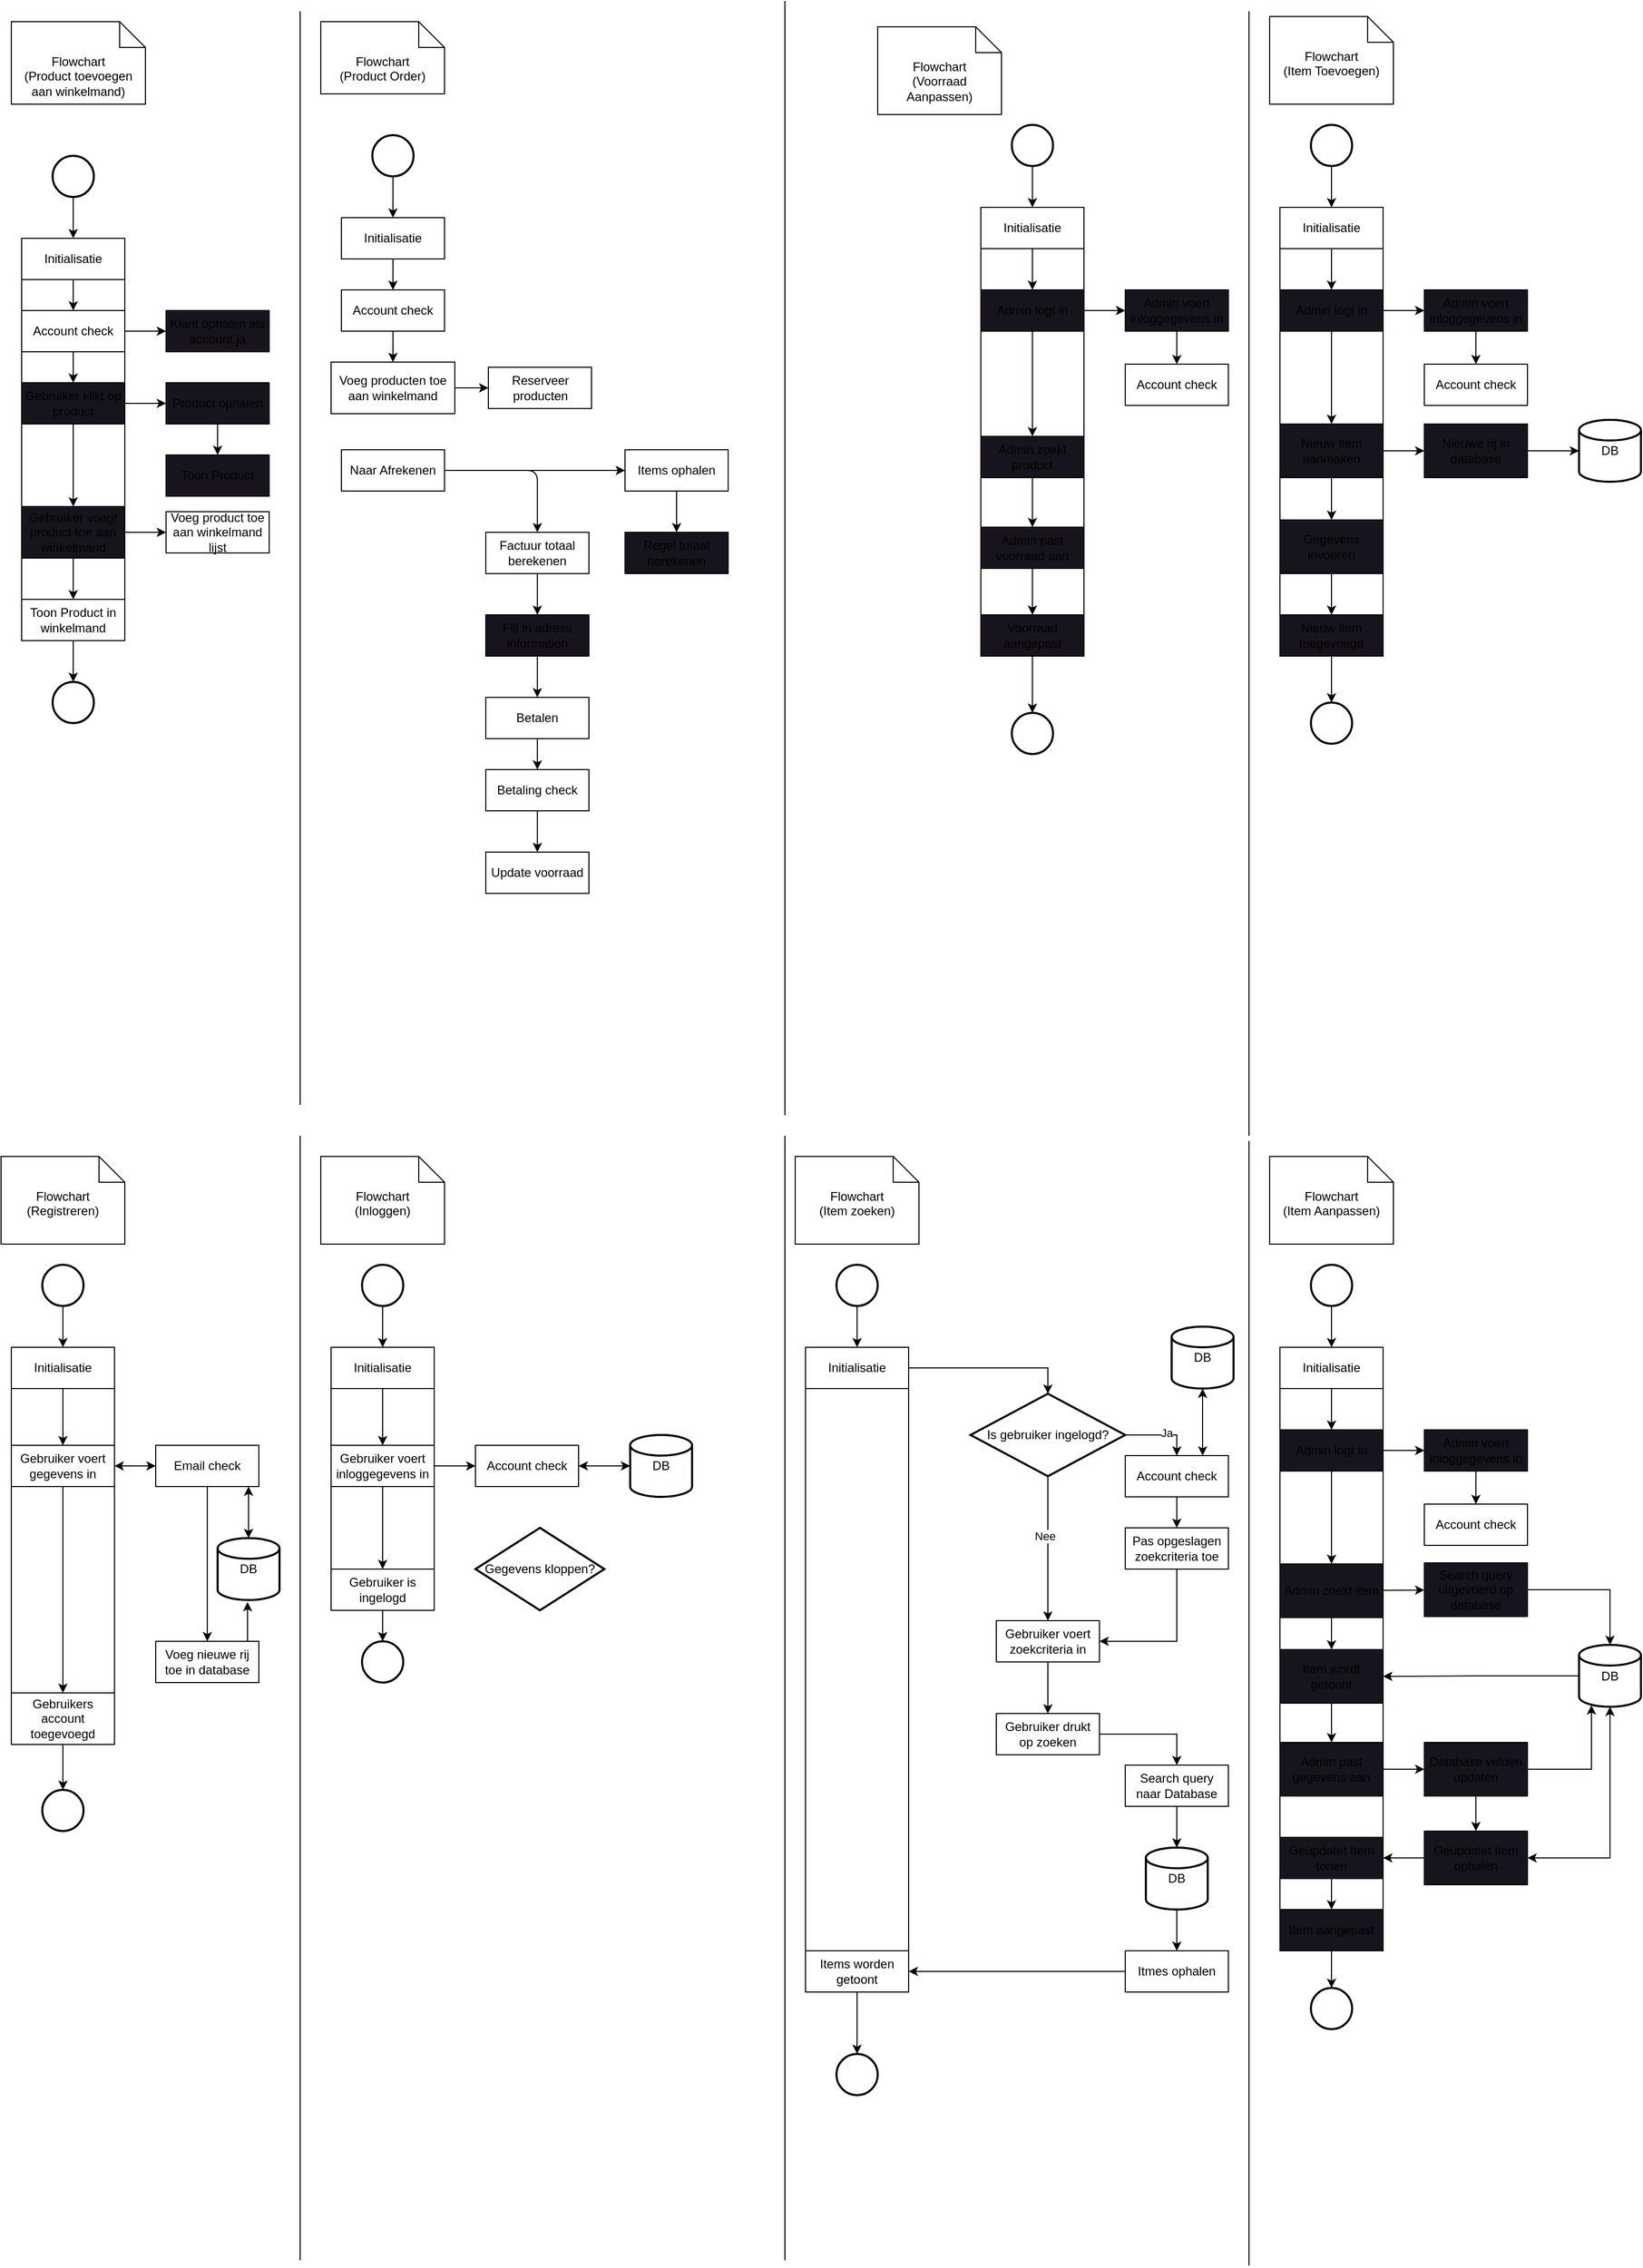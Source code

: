 <mxfile>
    <diagram id="b9qi3Db3O154psMGoR-O" name="Page-1">
        <mxGraphModel dx="2718" dy="702" grid="1" gridSize="10" guides="1" tooltips="1" connect="1" arrows="1" fold="1" page="1" pageScale="1" pageWidth="850" pageHeight="1100" math="0" shadow="0">
            <root>
                <mxCell id="0"/>
                <mxCell id="1" parent="0"/>
                <mxCell id="356" value="" style="verticalLabelPosition=bottom;verticalAlign=top;html=1;shape=mxgraph.basic.rect;fillColor2=none;strokeWidth=1;size=20;indent=5;" parent="1" vertex="1">
                    <mxGeometry x="-1680" y="1305" width="100" height="385" as="geometry"/>
                </mxCell>
                <mxCell id="351" value="" style="verticalLabelPosition=bottom;verticalAlign=top;html=1;shape=mxgraph.basic.rect;fillColor2=none;strokeWidth=1;size=20;indent=5;" parent="1" vertex="1">
                    <mxGeometry x="-1670" y="230" width="100" height="390" as="geometry"/>
                </mxCell>
                <mxCell id="352" value="" style="strokeWidth=2;html=1;shape=mxgraph.flowchart.start_2;whiteSpace=wrap;" parent="1" vertex="1">
                    <mxGeometry x="-1640" y="660" width="40" height="40" as="geometry"/>
                </mxCell>
                <mxCell id="348" value="" style="verticalLabelPosition=bottom;verticalAlign=top;html=1;shape=mxgraph.basic.rect;fillColor2=none;strokeWidth=1;size=20;indent=5;" parent="1" vertex="1">
                    <mxGeometry x="-740" y="200" width="100" height="430" as="geometry"/>
                </mxCell>
                <mxCell id="345" value="" style="verticalLabelPosition=bottom;verticalAlign=top;html=1;shape=mxgraph.basic.rect;fillColor2=none;strokeWidth=1;size=20;indent=5;" parent="1" vertex="1">
                    <mxGeometry x="-450" y="200" width="100" height="430" as="geometry"/>
                </mxCell>
                <mxCell id="321" value="" style="verticalLabelPosition=bottom;verticalAlign=top;html=1;shape=mxgraph.basic.rect;fillColor2=none;strokeWidth=1;size=20;indent=5;" parent="1" vertex="1">
                    <mxGeometry x="-450" y="1305" width="100" height="585" as="geometry"/>
                </mxCell>
                <mxCell id="317" value="" style="verticalLabelPosition=bottom;verticalAlign=top;html=1;shape=mxgraph.basic.rect;fillColor2=none;strokeWidth=1;size=20;indent=5;" parent="1" vertex="1">
                    <mxGeometry x="-1370" y="1305" width="100" height="255" as="geometry"/>
                </mxCell>
                <mxCell id="313" value="" style="verticalLabelPosition=bottom;verticalAlign=top;html=1;shape=mxgraph.basic.rect;fillColor2=none;strokeWidth=1;size=20;indent=5;" parent="1" vertex="1">
                    <mxGeometry x="-910" y="1305" width="100" height="625" as="geometry"/>
                </mxCell>
                <mxCell id="80" value="Flowchart&lt;br&gt;(Product Order)" style="shape=note2;boundedLbl=1;whiteSpace=wrap;html=1;size=25;verticalAlign=top;align=center;" parent="1" vertex="1">
                    <mxGeometry x="-1380" y="20" width="120" height="70" as="geometry"/>
                </mxCell>
                <mxCell id="84" style="edgeStyle=none;html=1;exitX=0.5;exitY=1;exitDx=0;exitDy=0;exitPerimeter=0;entryX=0.5;entryY=0;entryDx=0;entryDy=0;" parent="1" source="81" target="83" edge="1">
                    <mxGeometry relative="1" as="geometry"/>
                </mxCell>
                <mxCell id="81" value="" style="strokeWidth=2;html=1;shape=mxgraph.flowchart.start_2;whiteSpace=wrap;" parent="1" vertex="1">
                    <mxGeometry x="-1330" y="130" width="40" height="40" as="geometry"/>
                </mxCell>
                <mxCell id="116" value="" style="edgeStyle=orthogonalEdgeStyle;html=1;" parent="1" source="83" target="90" edge="1">
                    <mxGeometry relative="1" as="geometry"/>
                </mxCell>
                <mxCell id="83" value="Initialisatie" style="whiteSpace=wrap;html=1;align=center;" parent="1" vertex="1">
                    <mxGeometry x="-1360" y="210" width="100" height="40" as="geometry"/>
                </mxCell>
                <mxCell id="102" value="" style="edgeStyle=orthogonalEdgeStyle;html=1;" parent="1" source="85" target="101" edge="1">
                    <mxGeometry relative="1" as="geometry"/>
                </mxCell>
                <mxCell id="85" value="Voeg producten toe aan winkelmand" style="whiteSpace=wrap;html=1;align=center;" parent="1" vertex="1">
                    <mxGeometry x="-1370" y="350" width="120" height="50" as="geometry"/>
                </mxCell>
                <mxCell id="113" style="edgeStyle=orthogonalEdgeStyle;html=1;exitX=0.5;exitY=1;exitDx=0;exitDy=0;entryX=0.5;entryY=0;entryDx=0;entryDy=0;" parent="1" source="88" target="94" edge="1">
                    <mxGeometry relative="1" as="geometry"/>
                </mxCell>
                <mxCell id="88" value="Fill in adress information" style="whiteSpace=wrap;html=1;align=center;fillColor=rgb(24, 20, 29);" parent="1" vertex="1">
                    <mxGeometry x="-1220" y="595" width="100" height="40" as="geometry"/>
                </mxCell>
                <mxCell id="378" value="" style="edgeStyle=none;html=1;" edge="1" parent="1" source="90" target="85">
                    <mxGeometry relative="1" as="geometry"/>
                </mxCell>
                <mxCell id="90" value="Account check" style="whiteSpace=wrap;html=1;align=center;" parent="1" vertex="1">
                    <mxGeometry x="-1360" y="280" width="100" height="40" as="geometry"/>
                </mxCell>
                <mxCell id="105" value="" style="edgeStyle=orthogonalEdgeStyle;html=1;" parent="1" source="93" target="97" edge="1">
                    <mxGeometry relative="1" as="geometry"/>
                </mxCell>
                <mxCell id="109" value="" style="edgeStyle=orthogonalEdgeStyle;html=1;" parent="1" source="93" target="108" edge="1">
                    <mxGeometry relative="1" as="geometry"/>
                </mxCell>
                <mxCell id="93" value="Naar Afrekenen" style="whiteSpace=wrap;html=1;align=center;" parent="1" vertex="1">
                    <mxGeometry x="-1360" y="435" width="100" height="40" as="geometry"/>
                </mxCell>
                <mxCell id="114" value="" style="edgeStyle=orthogonalEdgeStyle;html=1;" parent="1" source="94" target="98" edge="1">
                    <mxGeometry relative="1" as="geometry"/>
                </mxCell>
                <mxCell id="94" value="Betalen" style="whiteSpace=wrap;html=1;align=center;" parent="1" vertex="1">
                    <mxGeometry x="-1220" y="675" width="100" height="40" as="geometry"/>
                </mxCell>
                <mxCell id="96" value="Update voorraad" style="whiteSpace=wrap;html=1;align=center;" parent="1" vertex="1">
                    <mxGeometry x="-1220" y="825" width="100" height="40" as="geometry"/>
                </mxCell>
                <mxCell id="107" value="" style="edgeStyle=orthogonalEdgeStyle;html=1;" parent="1" source="97" target="106" edge="1">
                    <mxGeometry relative="1" as="geometry"/>
                </mxCell>
                <mxCell id="97" value="Items ophalen" style="whiteSpace=wrap;html=1;align=center;" parent="1" vertex="1">
                    <mxGeometry x="-1085" y="435" width="100" height="40" as="geometry"/>
                </mxCell>
                <mxCell id="115" value="" style="edgeStyle=orthogonalEdgeStyle;html=1;" parent="1" source="98" target="96" edge="1">
                    <mxGeometry relative="1" as="geometry"/>
                </mxCell>
                <mxCell id="98" value="Betaling check" style="whiteSpace=wrap;html=1;align=center;" parent="1" vertex="1">
                    <mxGeometry x="-1220" y="745" width="100" height="40" as="geometry"/>
                </mxCell>
                <mxCell id="101" value="Reserveer producten" style="whiteSpace=wrap;html=1;align=center;" parent="1" vertex="1">
                    <mxGeometry x="-1217.5" y="355" width="100" height="40" as="geometry"/>
                </mxCell>
                <mxCell id="106" value="Regel totaal berekenen" style="whiteSpace=wrap;html=1;align=center;fillColor=rgb(24, 20, 29);" parent="1" vertex="1">
                    <mxGeometry x="-1085" y="515" width="100" height="40" as="geometry"/>
                </mxCell>
                <mxCell id="111" style="edgeStyle=orthogonalEdgeStyle;html=1;exitX=0.5;exitY=1;exitDx=0;exitDy=0;entryX=0.5;entryY=0;entryDx=0;entryDy=0;" parent="1" source="108" target="88" edge="1">
                    <mxGeometry relative="1" as="geometry"/>
                </mxCell>
                <mxCell id="108" value="Factuur totaal berekenen" style="whiteSpace=wrap;html=1;align=center;" parent="1" vertex="1">
                    <mxGeometry x="-1220" y="515" width="100" height="40" as="geometry"/>
                </mxCell>
                <mxCell id="117" value="Flowchart&lt;br&gt;(Product toevoegen aan winkelmand)" style="shape=note2;boundedLbl=1;whiteSpace=wrap;html=1;size=25;verticalAlign=top;align=center;" parent="1" vertex="1">
                    <mxGeometry x="-1680" y="20" width="130" height="80" as="geometry"/>
                </mxCell>
                <mxCell id="137" style="edgeStyle=none;html=1;exitX=0.5;exitY=1;exitDx=0;exitDy=0;exitPerimeter=0;entryX=0.5;entryY=0;entryDx=0;entryDy=0;" parent="1" source="138" target="140" edge="1">
                    <mxGeometry relative="1" as="geometry"/>
                </mxCell>
                <mxCell id="138" value="" style="strokeWidth=2;html=1;shape=mxgraph.flowchart.start_2;whiteSpace=wrap;" parent="1" vertex="1">
                    <mxGeometry x="-1640" y="150" width="40" height="40" as="geometry"/>
                </mxCell>
                <mxCell id="139" value="" style="edgeStyle=orthogonalEdgeStyle;html=1;" parent="1" source="140" target="141" edge="1">
                    <mxGeometry relative="1" as="geometry"/>
                </mxCell>
                <mxCell id="140" value="Initialisatie" style="whiteSpace=wrap;html=1;align=center;" parent="1" vertex="1">
                    <mxGeometry x="-1670" y="230" width="100" height="40" as="geometry"/>
                </mxCell>
                <mxCell id="144" value="" style="edgeStyle=orthogonalEdgeStyle;html=1;" parent="1" source="141" target="143" edge="1">
                    <mxGeometry relative="1" as="geometry"/>
                </mxCell>
                <mxCell id="148" value="" style="edgeStyle=orthogonalEdgeStyle;html=1;" parent="1" source="141" target="147" edge="1">
                    <mxGeometry relative="1" as="geometry"/>
                </mxCell>
                <mxCell id="141" value="Account check" style="whiteSpace=wrap;html=1;align=center;" parent="1" vertex="1">
                    <mxGeometry x="-1670" y="300" width="100" height="40" as="geometry"/>
                </mxCell>
                <mxCell id="353" value="" style="edgeStyle=orthogonalEdgeStyle;rounded=0;html=1;startArrow=none;startFill=0;" parent="1" source="142" target="352" edge="1">
                    <mxGeometry relative="1" as="geometry"/>
                </mxCell>
                <mxCell id="142" value="Toon Product in winkelmand" style="whiteSpace=wrap;html=1;align=center;" parent="1" vertex="1">
                    <mxGeometry x="-1670" y="580" width="100" height="40" as="geometry"/>
                </mxCell>
                <mxCell id="146" value="" style="edgeStyle=orthogonalEdgeStyle;html=1;" parent="1" source="143" target="145" edge="1">
                    <mxGeometry relative="1" as="geometry"/>
                </mxCell>
                <mxCell id="152" value="" style="edgeStyle=orthogonalEdgeStyle;html=1;" parent="1" source="143" target="151" edge="1">
                    <mxGeometry relative="1" as="geometry"/>
                </mxCell>
                <mxCell id="143" value="Gebruiker klikt op product" style="whiteSpace=wrap;html=1;align=center;fillColor=rgb(24, 20, 29);" parent="1" vertex="1">
                    <mxGeometry x="-1670" y="370" width="100" height="40" as="geometry"/>
                </mxCell>
                <mxCell id="150" value="" style="edgeStyle=orthogonalEdgeStyle;html=1;" parent="1" source="145" target="149" edge="1">
                    <mxGeometry relative="1" as="geometry"/>
                </mxCell>
                <mxCell id="145" value="Product ophalen" style="whiteSpace=wrap;html=1;align=center;fillColor=rgb(24, 20, 29);" parent="1" vertex="1">
                    <mxGeometry x="-1530" y="370" width="100" height="40" as="geometry"/>
                </mxCell>
                <mxCell id="147" value="Klant ophalen als account ja" style="whiteSpace=wrap;html=1;align=center;fillColor=rgb(24, 20, 29);" parent="1" vertex="1">
                    <mxGeometry x="-1530" y="300" width="100" height="40" as="geometry"/>
                </mxCell>
                <mxCell id="149" value="Toon Product" style="whiteSpace=wrap;html=1;align=center;fillColor=rgb(24, 20, 29);" parent="1" vertex="1">
                    <mxGeometry x="-1530" y="440" width="100" height="40" as="geometry"/>
                </mxCell>
                <mxCell id="155" value="" style="edgeStyle=orthogonalEdgeStyle;html=1;" parent="1" source="151" target="154" edge="1">
                    <mxGeometry relative="1" as="geometry"/>
                </mxCell>
                <mxCell id="156" value="" style="edgeStyle=orthogonalEdgeStyle;html=1;" parent="1" source="151" target="142" edge="1">
                    <mxGeometry relative="1" as="geometry"/>
                </mxCell>
                <mxCell id="151" value="Gebruiker voegt product toe aan winkelmand" style="whiteSpace=wrap;html=1;align=center;fillColor=rgb(24, 20, 29);" parent="1" vertex="1">
                    <mxGeometry x="-1670" y="490" width="100" height="50" as="geometry"/>
                </mxCell>
                <mxCell id="154" value="Voeg product toe aan winkelmand lijst" style="whiteSpace=wrap;html=1;align=center;" parent="1" vertex="1">
                    <mxGeometry x="-1530" y="495" width="100" height="40" as="geometry"/>
                </mxCell>
                <mxCell id="157" value="Flowchart&lt;br&gt;(Voorraad Aanpassen)" style="shape=note2;boundedLbl=1;whiteSpace=wrap;html=1;size=25;verticalAlign=top;align=center;" parent="1" vertex="1">
                    <mxGeometry x="-840" y="25" width="120" height="85" as="geometry"/>
                </mxCell>
                <mxCell id="158" style="edgeStyle=none;html=1;exitX=0.5;exitY=1;exitDx=0;exitDy=0;exitPerimeter=0;entryX=0.5;entryY=0;entryDx=0;entryDy=0;" parent="1" source="159" target="161" edge="1">
                    <mxGeometry relative="1" as="geometry"/>
                </mxCell>
                <mxCell id="159" value="" style="strokeWidth=2;html=1;shape=mxgraph.flowchart.start_2;whiteSpace=wrap;" parent="1" vertex="1">
                    <mxGeometry x="-710" y="120" width="40" height="40" as="geometry"/>
                </mxCell>
                <mxCell id="172" value="" style="edgeStyle=none;html=1;" parent="1" source="161" target="167" edge="1">
                    <mxGeometry relative="1" as="geometry"/>
                </mxCell>
                <mxCell id="161" value="Initialisatie" style="whiteSpace=wrap;html=1;align=center;" parent="1" vertex="1">
                    <mxGeometry x="-740" y="200" width="100" height="40" as="geometry"/>
                </mxCell>
                <mxCell id="162" value="Account check" style="whiteSpace=wrap;html=1;align=center;" parent="1" vertex="1">
                    <mxGeometry x="-600" y="352" width="100" height="40" as="geometry"/>
                </mxCell>
                <mxCell id="169" value="" style="edgeStyle=orthogonalEdgeStyle;html=1;" parent="1" source="165" target="162" edge="1">
                    <mxGeometry relative="1" as="geometry"/>
                </mxCell>
                <mxCell id="165" value="Admin voert inloggegevens in" style="whiteSpace=wrap;html=1;align=center;fillColor=rgb(24, 20, 29);" parent="1" vertex="1">
                    <mxGeometry x="-600" y="280" width="100" height="40" as="geometry"/>
                </mxCell>
                <mxCell id="168" value="" style="edgeStyle=orthogonalEdgeStyle;html=1;" parent="1" source="167" target="165" edge="1">
                    <mxGeometry relative="1" as="geometry"/>
                </mxCell>
                <mxCell id="171" value="" style="edgeStyle=orthogonalEdgeStyle;html=1;" parent="1" source="167" target="170" edge="1">
                    <mxGeometry relative="1" as="geometry"/>
                </mxCell>
                <mxCell id="167" value="Admin logt in" style="whiteSpace=wrap;html=1;align=center;fillColor=rgb(24, 20, 29);" parent="1" vertex="1">
                    <mxGeometry x="-740" y="280" width="100" height="40" as="geometry"/>
                </mxCell>
                <mxCell id="174" value="" style="edgeStyle=none;html=1;" parent="1" source="170" target="173" edge="1">
                    <mxGeometry relative="1" as="geometry"/>
                </mxCell>
                <mxCell id="170" value="Admin zoekt product" style="whiteSpace=wrap;html=1;align=center;fillColor=rgb(24, 20, 29);" parent="1" vertex="1">
                    <mxGeometry x="-740" y="422" width="100" height="40" as="geometry"/>
                </mxCell>
                <mxCell id="176" value="" style="edgeStyle=none;html=1;" parent="1" source="173" target="175" edge="1">
                    <mxGeometry relative="1" as="geometry"/>
                </mxCell>
                <mxCell id="173" value="Admin past voorraad aan" style="whiteSpace=wrap;html=1;align=center;fillColor=rgb(24, 20, 29);" parent="1" vertex="1">
                    <mxGeometry x="-740" y="510" width="100" height="40" as="geometry"/>
                </mxCell>
                <mxCell id="350" value="" style="edgeStyle=orthogonalEdgeStyle;rounded=0;html=1;startArrow=none;startFill=0;" parent="1" source="175" target="349" edge="1">
                    <mxGeometry relative="1" as="geometry"/>
                </mxCell>
                <mxCell id="175" value="Voorraad aangepast" style="whiteSpace=wrap;html=1;align=center;fillColor=rgb(24, 20, 29);" parent="1" vertex="1">
                    <mxGeometry x="-740" y="595" width="100" height="40" as="geometry"/>
                </mxCell>
                <mxCell id="177" value="" style="endArrow=none;html=1;" parent="1" edge="1">
                    <mxGeometry width="50" height="50" relative="1" as="geometry">
                        <mxPoint x="-930" y="1080" as="sourcePoint"/>
                        <mxPoint x="-930" as="targetPoint"/>
                    </mxGeometry>
                </mxCell>
                <mxCell id="178" value="" style="endArrow=none;html=1;" parent="1" edge="1">
                    <mxGeometry width="50" height="50" relative="1" as="geometry">
                        <mxPoint x="-1400" y="1070" as="sourcePoint"/>
                        <mxPoint x="-1400" y="10" as="targetPoint"/>
                    </mxGeometry>
                </mxCell>
                <mxCell id="179" value="" style="endArrow=none;html=1;" parent="1" edge="1">
                    <mxGeometry width="50" height="50" relative="1" as="geometry">
                        <mxPoint x="-480" y="1100" as="sourcePoint"/>
                        <mxPoint x="-480" y="10" as="targetPoint"/>
                    </mxGeometry>
                </mxCell>
                <mxCell id="181" value="Flowchart&lt;br&gt;(Item Toevoegen)" style="shape=note2;boundedLbl=1;whiteSpace=wrap;html=1;size=25;verticalAlign=top;align=center;" parent="1" vertex="1">
                    <mxGeometry x="-460" y="15" width="120" height="85" as="geometry"/>
                </mxCell>
                <mxCell id="182" style="edgeStyle=none;html=1;exitX=0.5;exitY=1;exitDx=0;exitDy=0;exitPerimeter=0;entryX=0.5;entryY=0;entryDx=0;entryDy=0;" parent="1" source="183" target="185" edge="1">
                    <mxGeometry relative="1" as="geometry"/>
                </mxCell>
                <mxCell id="183" value="" style="strokeWidth=2;html=1;shape=mxgraph.flowchart.start_2;whiteSpace=wrap;" parent="1" vertex="1">
                    <mxGeometry x="-420" y="120" width="40" height="40" as="geometry"/>
                </mxCell>
                <mxCell id="184" value="" style="edgeStyle=none;html=1;" parent="1" source="185" target="191" edge="1">
                    <mxGeometry relative="1" as="geometry"/>
                </mxCell>
                <mxCell id="185" value="Initialisatie" style="whiteSpace=wrap;html=1;align=center;" parent="1" vertex="1">
                    <mxGeometry x="-450" y="200" width="100" height="40" as="geometry"/>
                </mxCell>
                <mxCell id="186" value="Account check" style="whiteSpace=wrap;html=1;align=center;" parent="1" vertex="1">
                    <mxGeometry x="-310" y="352" width="100" height="40" as="geometry"/>
                </mxCell>
                <mxCell id="187" value="" style="edgeStyle=orthogonalEdgeStyle;html=1;" parent="1" source="188" target="186" edge="1">
                    <mxGeometry relative="1" as="geometry"/>
                </mxCell>
                <mxCell id="188" value="Admin voert inloggegevens in" style="whiteSpace=wrap;html=1;align=center;fillColor=rgb(24, 20, 29);" parent="1" vertex="1">
                    <mxGeometry x="-310" y="280" width="100" height="40" as="geometry"/>
                </mxCell>
                <mxCell id="189" value="" style="edgeStyle=orthogonalEdgeStyle;html=1;" parent="1" source="191" target="188" edge="1">
                    <mxGeometry relative="1" as="geometry"/>
                </mxCell>
                <mxCell id="190" value="" style="edgeStyle=orthogonalEdgeStyle;html=1;" parent="1" source="191" target="193" edge="1">
                    <mxGeometry relative="1" as="geometry"/>
                </mxCell>
                <mxCell id="191" value="Admin logt in" style="whiteSpace=wrap;html=1;align=center;fillColor=rgb(24, 20, 29);" parent="1" vertex="1">
                    <mxGeometry x="-450" y="280" width="100" height="40" as="geometry"/>
                </mxCell>
                <mxCell id="199" value="" style="edgeStyle=none;html=1;" parent="1" source="193" target="198" edge="1">
                    <mxGeometry relative="1" as="geometry"/>
                </mxCell>
                <mxCell id="201" value="" style="edgeStyle=none;html=1;" parent="1" source="193" target="200" edge="1">
                    <mxGeometry relative="1" as="geometry"/>
                </mxCell>
                <mxCell id="193" value="Nieuw item aanmaken" style="whiteSpace=wrap;html=1;align=center;fillColor=rgb(24, 20, 29);" parent="1" vertex="1">
                    <mxGeometry x="-450" y="410" width="100" height="52" as="geometry"/>
                </mxCell>
                <mxCell id="347" style="edgeStyle=orthogonalEdgeStyle;rounded=0;html=1;exitX=0.5;exitY=1;exitDx=0;exitDy=0;entryX=0.5;entryY=0;entryDx=0;entryDy=0;entryPerimeter=0;startArrow=none;startFill=0;" parent="1" source="196" target="346" edge="1">
                    <mxGeometry relative="1" as="geometry"/>
                </mxCell>
                <mxCell id="196" value="Nieuw item toegevoegd" style="whiteSpace=wrap;html=1;align=center;fillColor=rgb(24, 20, 29);" parent="1" vertex="1">
                    <mxGeometry x="-450" y="595" width="100" height="40" as="geometry"/>
                </mxCell>
                <mxCell id="377" value="" style="edgeStyle=orthogonalEdgeStyle;rounded=0;html=1;startArrow=none;startFill=0;" parent="1" source="198" target="376" edge="1">
                    <mxGeometry relative="1" as="geometry"/>
                </mxCell>
                <mxCell id="198" value="Nieuwe rij in database" style="whiteSpace=wrap;html=1;align=center;fillColor=rgb(24, 20, 29);" parent="1" vertex="1">
                    <mxGeometry x="-310" y="410" width="100" height="52" as="geometry"/>
                </mxCell>
                <mxCell id="202" value="" style="edgeStyle=none;html=1;" parent="1" source="200" target="196" edge="1">
                    <mxGeometry relative="1" as="geometry"/>
                </mxCell>
                <mxCell id="200" value="Gegevens invoeren" style="whiteSpace=wrap;html=1;align=center;fillColor=rgb(24, 20, 29);" parent="1" vertex="1">
                    <mxGeometry x="-450" y="503" width="100" height="52" as="geometry"/>
                </mxCell>
                <mxCell id="203" value="Flowchart&lt;br&gt;(Item Aanpassen)" style="shape=note2;boundedLbl=1;whiteSpace=wrap;html=1;size=25;verticalAlign=top;align=center;" parent="1" vertex="1">
                    <mxGeometry x="-460" y="1120" width="120" height="85" as="geometry"/>
                </mxCell>
                <mxCell id="204" style="edgeStyle=none;html=1;exitX=0.5;exitY=1;exitDx=0;exitDy=0;exitPerimeter=0;entryX=0.5;entryY=0;entryDx=0;entryDy=0;" parent="1" source="205" target="207" edge="1">
                    <mxGeometry relative="1" as="geometry"/>
                </mxCell>
                <mxCell id="205" value="" style="strokeWidth=2;html=1;shape=mxgraph.flowchart.start_2;whiteSpace=wrap;" parent="1" vertex="1">
                    <mxGeometry x="-420" y="1225" width="40" height="40" as="geometry"/>
                </mxCell>
                <mxCell id="206" value="" style="edgeStyle=none;html=1;" parent="1" source="207" target="213" edge="1">
                    <mxGeometry relative="1" as="geometry"/>
                </mxCell>
                <mxCell id="207" value="Initialisatie" style="whiteSpace=wrap;html=1;align=center;" parent="1" vertex="1">
                    <mxGeometry x="-450" y="1305" width="100" height="40" as="geometry"/>
                </mxCell>
                <mxCell id="208" value="Account check" style="whiteSpace=wrap;html=1;align=center;" parent="1" vertex="1">
                    <mxGeometry x="-310" y="1457" width="100" height="40" as="geometry"/>
                </mxCell>
                <mxCell id="209" value="" style="edgeStyle=orthogonalEdgeStyle;html=1;" parent="1" source="210" target="208" edge="1">
                    <mxGeometry relative="1" as="geometry"/>
                </mxCell>
                <mxCell id="210" value="Admin voert inloggegevens in" style="whiteSpace=wrap;html=1;align=center;fillColor=rgb(24, 20, 29);" parent="1" vertex="1">
                    <mxGeometry x="-310" y="1385" width="100" height="40" as="geometry"/>
                </mxCell>
                <mxCell id="211" value="" style="edgeStyle=orthogonalEdgeStyle;html=1;" parent="1" source="213" target="210" edge="1">
                    <mxGeometry relative="1" as="geometry"/>
                </mxCell>
                <mxCell id="212" value="" style="edgeStyle=orthogonalEdgeStyle;html=1;" parent="1" source="213" target="216" edge="1">
                    <mxGeometry relative="1" as="geometry"/>
                </mxCell>
                <mxCell id="213" value="Admin logt in" style="whiteSpace=wrap;html=1;align=center;fillColor=rgb(24, 20, 29);" parent="1" vertex="1">
                    <mxGeometry x="-450" y="1385" width="100" height="40" as="geometry"/>
                </mxCell>
                <mxCell id="325" value="" style="edgeStyle=none;html=1;" parent="1" source="216" target="324" edge="1">
                    <mxGeometry relative="1" as="geometry"/>
                </mxCell>
                <mxCell id="330" value="" style="edgeStyle=none;html=1;" parent="1" source="216" target="328" edge="1">
                    <mxGeometry relative="1" as="geometry"/>
                </mxCell>
                <mxCell id="216" value="Admin zoekt item" style="whiteSpace=wrap;html=1;align=center;fillColor=rgb(24, 20, 29);" parent="1" vertex="1">
                    <mxGeometry x="-450" y="1515" width="100" height="52" as="geometry"/>
                </mxCell>
                <mxCell id="323" value="" style="edgeStyle=none;html=1;" parent="1" source="217" target="322" edge="1">
                    <mxGeometry relative="1" as="geometry"/>
                </mxCell>
                <mxCell id="217" value="Item aangepast" style="whiteSpace=wrap;html=1;align=center;fillColor=rgb(24, 20, 29);" parent="1" vertex="1">
                    <mxGeometry x="-450" y="1850" width="100" height="40" as="geometry"/>
                </mxCell>
                <mxCell id="333" value="" style="edgeStyle=orthogonalEdgeStyle;rounded=0;html=1;" parent="1" source="220" target="332" edge="1">
                    <mxGeometry relative="1" as="geometry"/>
                </mxCell>
                <mxCell id="220" value="Admin past gegevens aan" style="whiteSpace=wrap;html=1;align=center;fillColor=rgb(24, 20, 29);" parent="1" vertex="1">
                    <mxGeometry x="-450" y="1688" width="100" height="52" as="geometry"/>
                </mxCell>
                <mxCell id="221" value="" style="endArrow=none;html=1;" parent="1" edge="1">
                    <mxGeometry width="50" height="50" relative="1" as="geometry">
                        <mxPoint x="-480" y="2195" as="sourcePoint"/>
                        <mxPoint x="-480" y="1105" as="targetPoint"/>
                    </mxGeometry>
                </mxCell>
                <mxCell id="222" value="Flowchart&lt;br&gt;(Item zoeken)" style="shape=note2;boundedLbl=1;whiteSpace=wrap;html=1;size=25;verticalAlign=top;align=center;" parent="1" vertex="1">
                    <mxGeometry x="-920" y="1120" width="120" height="85" as="geometry"/>
                </mxCell>
                <mxCell id="223" style="edgeStyle=none;html=1;exitX=0.5;exitY=1;exitDx=0;exitDy=0;exitPerimeter=0;entryX=0.5;entryY=0;entryDx=0;entryDy=0;" parent="1" source="224" target="226" edge="1">
                    <mxGeometry relative="1" as="geometry"/>
                </mxCell>
                <mxCell id="224" value="" style="strokeWidth=2;html=1;shape=mxgraph.flowchart.start_2;whiteSpace=wrap;" parent="1" vertex="1">
                    <mxGeometry x="-880" y="1225" width="40" height="40" as="geometry"/>
                </mxCell>
                <mxCell id="274" value="" style="edgeStyle=orthogonalEdgeStyle;rounded=0;html=1;startArrow=none;startFill=0;endArrow=classic;endFill=1;entryX=0.5;entryY=0;entryDx=0;entryDy=0;entryPerimeter=0;exitX=1;exitY=0.5;exitDx=0;exitDy=0;" parent="1" source="226" target="275" edge="1">
                    <mxGeometry relative="1" as="geometry">
                        <mxPoint x="-780" y="1425" as="targetPoint"/>
                    </mxGeometry>
                </mxCell>
                <mxCell id="226" value="Initialisatie" style="whiteSpace=wrap;html=1;align=center;" parent="1" vertex="1">
                    <mxGeometry x="-910" y="1305" width="100" height="40" as="geometry"/>
                </mxCell>
                <mxCell id="283" value="" style="edgeStyle=orthogonalEdgeStyle;rounded=0;html=1;startArrow=none;startFill=0;endArrow=classic;endFill=1;" parent="1" source="227" target="282" edge="1">
                    <mxGeometry relative="1" as="geometry"/>
                </mxCell>
                <mxCell id="306" style="edgeStyle=orthogonalEdgeStyle;rounded=0;html=1;exitX=0.75;exitY=0;exitDx=0;exitDy=0;startArrow=classic;startFill=1;endArrow=classic;endFill=1;" parent="1" source="227" target="305" edge="1">
                    <mxGeometry relative="1" as="geometry"/>
                </mxCell>
                <mxCell id="227" value="Account check" style="whiteSpace=wrap;html=1;align=center;" parent="1" vertex="1">
                    <mxGeometry x="-600" y="1410" width="100" height="40" as="geometry"/>
                </mxCell>
                <mxCell id="239" value="Flowchart&lt;br&gt;(Inloggen)" style="shape=note2;boundedLbl=1;whiteSpace=wrap;html=1;size=25;verticalAlign=top;align=center;" parent="1" vertex="1">
                    <mxGeometry x="-1380" y="1120" width="120" height="85" as="geometry"/>
                </mxCell>
                <mxCell id="240" style="edgeStyle=none;html=1;exitX=0.5;exitY=1;exitDx=0;exitDy=0;exitPerimeter=0;entryX=0.5;entryY=0;entryDx=0;entryDy=0;" parent="1" source="241" target="242" edge="1">
                    <mxGeometry relative="1" as="geometry"/>
                </mxCell>
                <mxCell id="241" value="" style="strokeWidth=2;html=1;shape=mxgraph.flowchart.start_2;whiteSpace=wrap;" parent="1" vertex="1">
                    <mxGeometry x="-1340" y="1225" width="40" height="40" as="geometry"/>
                </mxCell>
                <mxCell id="267" value="" style="edgeStyle=orthogonalEdgeStyle;rounded=0;html=1;startArrow=none;startFill=0;endArrow=classic;endFill=1;" parent="1" source="242" target="266" edge="1">
                    <mxGeometry relative="1" as="geometry"/>
                </mxCell>
                <mxCell id="242" value="Initialisatie" style="whiteSpace=wrap;html=1;align=center;" parent="1" vertex="1">
                    <mxGeometry x="-1370" y="1305" width="100" height="40" as="geometry"/>
                </mxCell>
                <mxCell id="270" value="" style="edgeStyle=orthogonalEdgeStyle;rounded=0;html=1;startArrow=classic;startFill=1;endArrow=classic;endFill=1;" parent="1" source="243" target="269" edge="1">
                    <mxGeometry relative="1" as="geometry"/>
                </mxCell>
                <mxCell id="243" value="Account check" style="whiteSpace=wrap;html=1;align=center;" parent="1" vertex="1">
                    <mxGeometry x="-1230" y="1400" width="100" height="40" as="geometry"/>
                </mxCell>
                <mxCell id="244" value="Flowchart&lt;br&gt;(Registreren)" style="shape=note2;boundedLbl=1;whiteSpace=wrap;html=1;size=25;verticalAlign=top;align=center;" parent="1" vertex="1">
                    <mxGeometry x="-1690" y="1120" width="120" height="85" as="geometry"/>
                </mxCell>
                <mxCell id="245" style="edgeStyle=none;html=1;exitX=0.5;exitY=1;exitDx=0;exitDy=0;exitPerimeter=0;entryX=0.5;entryY=0;entryDx=0;entryDy=0;" parent="1" source="246" target="247" edge="1">
                    <mxGeometry relative="1" as="geometry"/>
                </mxCell>
                <mxCell id="246" value="" style="strokeWidth=2;html=1;shape=mxgraph.flowchart.start_2;whiteSpace=wrap;" parent="1" vertex="1">
                    <mxGeometry x="-1650" y="1225" width="40" height="40" as="geometry"/>
                </mxCell>
                <mxCell id="252" value="" style="edgeStyle=none;html=1;" parent="1" source="247" target="251" edge="1">
                    <mxGeometry relative="1" as="geometry"/>
                </mxCell>
                <mxCell id="247" value="Initialisatie" style="whiteSpace=wrap;html=1;align=center;" parent="1" vertex="1">
                    <mxGeometry x="-1680" y="1305" width="100" height="40" as="geometry"/>
                </mxCell>
                <mxCell id="261" style="edgeStyle=orthogonalEdgeStyle;rounded=0;html=1;exitX=0.5;exitY=1;exitDx=0;exitDy=0;entryX=0.5;entryY=0;entryDx=0;entryDy=0;startArrow=none;startFill=0;" parent="1" source="248" target="259" edge="1">
                    <mxGeometry relative="1" as="geometry"/>
                </mxCell>
                <mxCell id="248" value="Email check" style="whiteSpace=wrap;html=1;align=center;" parent="1" vertex="1">
                    <mxGeometry x="-1540" y="1400" width="100" height="40" as="geometry"/>
                </mxCell>
                <mxCell id="249" value="" style="endArrow=none;html=1;" parent="1" edge="1">
                    <mxGeometry width="50" height="50" relative="1" as="geometry">
                        <mxPoint x="-1400" y="2190" as="sourcePoint"/>
                        <mxPoint x="-1400" y="1100" as="targetPoint"/>
                    </mxGeometry>
                </mxCell>
                <mxCell id="250" value="" style="endArrow=none;html=1;" parent="1" edge="1">
                    <mxGeometry width="50" height="50" relative="1" as="geometry">
                        <mxPoint x="-930" y="2190" as="sourcePoint"/>
                        <mxPoint x="-930" y="1100" as="targetPoint"/>
                    </mxGeometry>
                </mxCell>
                <mxCell id="254" value="" style="edgeStyle=none;html=1;startArrow=classic;startFill=1;" parent="1" source="251" target="248" edge="1">
                    <mxGeometry relative="1" as="geometry"/>
                </mxCell>
                <mxCell id="265" value="" style="edgeStyle=orthogonalEdgeStyle;rounded=0;html=1;startArrow=none;startFill=0;endArrow=classic;endFill=1;" parent="1" source="251" target="264" edge="1">
                    <mxGeometry relative="1" as="geometry"/>
                </mxCell>
                <mxCell id="251" value="Gebruiker voert gegevens in" style="whiteSpace=wrap;html=1;align=center;" parent="1" vertex="1">
                    <mxGeometry x="-1680" y="1400" width="100" height="40" as="geometry"/>
                </mxCell>
                <mxCell id="257" value="" style="edgeStyle=orthogonalEdgeStyle;html=1;startArrow=classic;startFill=1;rounded=0;" parent="1" source="253" target="248" edge="1">
                    <mxGeometry relative="1" as="geometry">
                        <Array as="points">
                            <mxPoint x="-1450" y="1450"/>
                            <mxPoint x="-1450" y="1450"/>
                        </Array>
                    </mxGeometry>
                </mxCell>
                <mxCell id="263" style="edgeStyle=orthogonalEdgeStyle;rounded=0;html=1;exitX=0.667;exitY=1.033;exitDx=0;exitDy=0;exitPerimeter=0;entryX=1;entryY=0;entryDx=0;entryDy=0;startArrow=classic;startFill=1;endArrow=none;endFill=0;" parent="1" edge="1">
                    <mxGeometry relative="1" as="geometry">
                        <mxPoint x="-1450.98" y="1551.98" as="sourcePoint"/>
                        <mxPoint x="-1451" y="1590" as="targetPoint"/>
                    </mxGeometry>
                </mxCell>
                <mxCell id="253" value="DB" style="strokeWidth=2;html=1;shape=mxgraph.flowchart.database;whiteSpace=wrap;" parent="1" vertex="1">
                    <mxGeometry x="-1480" y="1490" width="60" height="60" as="geometry"/>
                </mxCell>
                <mxCell id="259" value="Voeg nieuwe rij toe in database" style="whiteSpace=wrap;html=1;align=center;" parent="1" vertex="1">
                    <mxGeometry x="-1540" y="1590" width="100" height="40" as="geometry"/>
                </mxCell>
                <mxCell id="358" value="" style="edgeStyle=orthogonalEdgeStyle;rounded=0;html=1;startArrow=none;startFill=0;" parent="1" source="264" target="357" edge="1">
                    <mxGeometry relative="1" as="geometry"/>
                </mxCell>
                <mxCell id="264" value="Gebruikers account toegevoegd" style="whiteSpace=wrap;html=1;align=center;" parent="1" vertex="1">
                    <mxGeometry x="-1680" y="1640" width="100" height="50" as="geometry"/>
                </mxCell>
                <mxCell id="268" value="" style="edgeStyle=orthogonalEdgeStyle;rounded=0;html=1;startArrow=none;startFill=0;endArrow=classic;endFill=1;" parent="1" source="266" target="243" edge="1">
                    <mxGeometry relative="1" as="geometry"/>
                </mxCell>
                <mxCell id="272" value="" style="edgeStyle=orthogonalEdgeStyle;rounded=0;html=1;startArrow=none;startFill=0;endArrow=classic;endFill=1;" parent="1" source="266" target="271" edge="1">
                    <mxGeometry relative="1" as="geometry"/>
                </mxCell>
                <mxCell id="266" value="Gebruiker voert inloggegevens in" style="whiteSpace=wrap;html=1;align=center;" parent="1" vertex="1">
                    <mxGeometry x="-1370" y="1400" width="100" height="40" as="geometry"/>
                </mxCell>
                <mxCell id="269" value="DB" style="strokeWidth=2;html=1;shape=mxgraph.flowchart.database;whiteSpace=wrap;" parent="1" vertex="1">
                    <mxGeometry x="-1080" y="1390" width="60" height="60" as="geometry"/>
                </mxCell>
                <mxCell id="319" value="" style="edgeStyle=orthogonalEdgeStyle;rounded=0;html=1;startArrow=none;startFill=0;endArrow=classic;endFill=1;" parent="1" source="271" target="318" edge="1">
                    <mxGeometry relative="1" as="geometry"/>
                </mxCell>
                <mxCell id="271" value="Gebruiker is ingelogd" style="whiteSpace=wrap;html=1;align=center;" parent="1" vertex="1">
                    <mxGeometry x="-1370" y="1520" width="100" height="40" as="geometry"/>
                </mxCell>
                <mxCell id="300" style="edgeStyle=orthogonalEdgeStyle;rounded=0;html=1;exitX=1;exitY=0.5;exitDx=0;exitDy=0;exitPerimeter=0;entryX=0.5;entryY=0;entryDx=0;entryDy=0;startArrow=none;startFill=0;endArrow=classic;endFill=1;" parent="1" source="275" target="227" edge="1">
                    <mxGeometry relative="1" as="geometry"/>
                </mxCell>
                <mxCell id="301" value="Ja" style="edgeLabel;html=1;align=center;verticalAlign=middle;resizable=0;points=[];" parent="300" vertex="1" connectable="0">
                    <mxGeometry x="0.143" y="2" relative="1" as="geometry">
                        <mxPoint as="offset"/>
                    </mxGeometry>
                </mxCell>
                <mxCell id="302" value="" style="edgeStyle=orthogonalEdgeStyle;rounded=0;html=1;startArrow=none;startFill=0;endArrow=classic;endFill=1;" parent="1" source="275" target="284" edge="1">
                    <mxGeometry relative="1" as="geometry"/>
                </mxCell>
                <mxCell id="304" value="Nee" style="edgeLabel;html=1;align=center;verticalAlign=middle;resizable=0;points=[];" parent="302" vertex="1" connectable="0">
                    <mxGeometry x="-0.171" y="-3" relative="1" as="geometry">
                        <mxPoint as="offset"/>
                    </mxGeometry>
                </mxCell>
                <mxCell id="275" value="Is gebruiker ingelogd?" style="strokeWidth=2;html=1;shape=mxgraph.flowchart.decision;whiteSpace=wrap;" parent="1" vertex="1">
                    <mxGeometry x="-750" y="1350" width="150" height="80" as="geometry"/>
                </mxCell>
                <mxCell id="303" style="edgeStyle=orthogonalEdgeStyle;rounded=0;html=1;exitX=0.5;exitY=1;exitDx=0;exitDy=0;entryX=1;entryY=0.5;entryDx=0;entryDy=0;startArrow=none;startFill=0;endArrow=classic;endFill=1;" parent="1" source="282" target="284" edge="1">
                    <mxGeometry relative="1" as="geometry"/>
                </mxCell>
                <mxCell id="282" value="Pas opgeslagen zoekcriteria toe" style="whiteSpace=wrap;html=1;align=center;" parent="1" vertex="1">
                    <mxGeometry x="-600" y="1480" width="100" height="40" as="geometry"/>
                </mxCell>
                <mxCell id="307" value="" style="edgeStyle=orthogonalEdgeStyle;rounded=0;html=1;startArrow=none;startFill=0;endArrow=classic;endFill=1;" parent="1" source="284" target="286" edge="1">
                    <mxGeometry relative="1" as="geometry"/>
                </mxCell>
                <mxCell id="284" value="Gebruiker voert zoekcriteria in" style="whiteSpace=wrap;html=1;align=center;" parent="1" vertex="1">
                    <mxGeometry x="-725" y="1570" width="100" height="40" as="geometry"/>
                </mxCell>
                <mxCell id="291" value="" style="edgeStyle=orthogonalEdgeStyle;rounded=0;html=1;startArrow=none;startFill=0;endArrow=classic;endFill=1;" parent="1" source="286" target="290" edge="1">
                    <mxGeometry relative="1" as="geometry"/>
                </mxCell>
                <mxCell id="286" value="Gebruiker drukt op zoeken" style="whiteSpace=wrap;html=1;align=center;" parent="1" vertex="1">
                    <mxGeometry x="-725" y="1660" width="100" height="40" as="geometry"/>
                </mxCell>
                <mxCell id="293" value="" style="edgeStyle=orthogonalEdgeStyle;rounded=0;html=1;startArrow=none;startFill=0;endArrow=classic;endFill=1;" parent="1" source="290" target="292" edge="1">
                    <mxGeometry relative="1" as="geometry"/>
                </mxCell>
                <mxCell id="290" value="Search query naar Database" style="whiteSpace=wrap;html=1;align=center;" parent="1" vertex="1">
                    <mxGeometry x="-600" y="1710" width="100" height="40" as="geometry"/>
                </mxCell>
                <mxCell id="309" value="" style="edgeStyle=orthogonalEdgeStyle;rounded=0;html=1;startArrow=none;startFill=0;endArrow=classic;endFill=1;" parent="1" source="292" target="308" edge="1">
                    <mxGeometry relative="1" as="geometry"/>
                </mxCell>
                <mxCell id="292" value="DB" style="strokeWidth=2;html=1;shape=mxgraph.flowchart.database;whiteSpace=wrap;" parent="1" vertex="1">
                    <mxGeometry x="-580" y="1790" width="60" height="60" as="geometry"/>
                </mxCell>
                <mxCell id="315" value="" style="edgeStyle=orthogonalEdgeStyle;rounded=0;html=1;startArrow=none;startFill=0;endArrow=classic;endFill=1;" parent="1" source="294" edge="1">
                    <mxGeometry relative="1" as="geometry">
                        <mxPoint x="-860" y="1990" as="targetPoint"/>
                    </mxGeometry>
                </mxCell>
                <mxCell id="294" value="Items worden getoont" style="whiteSpace=wrap;html=1;align=center;" parent="1" vertex="1">
                    <mxGeometry x="-910" y="1890" width="100" height="40" as="geometry"/>
                </mxCell>
                <mxCell id="305" value="DB" style="strokeWidth=2;html=1;shape=mxgraph.flowchart.database;whiteSpace=wrap;" parent="1" vertex="1">
                    <mxGeometry x="-555" y="1285" width="60" height="60" as="geometry"/>
                </mxCell>
                <mxCell id="310" value="" style="edgeStyle=orthogonalEdgeStyle;rounded=0;html=1;startArrow=none;startFill=0;endArrow=classic;endFill=1;" parent="1" source="308" target="294" edge="1">
                    <mxGeometry relative="1" as="geometry"/>
                </mxCell>
                <mxCell id="308" value="Itmes ophalen" style="whiteSpace=wrap;html=1;align=center;" parent="1" vertex="1">
                    <mxGeometry x="-600" y="1890" width="100" height="40" as="geometry"/>
                </mxCell>
                <mxCell id="316" value="" style="strokeWidth=2;html=1;shape=mxgraph.flowchart.start_2;whiteSpace=wrap;" parent="1" vertex="1">
                    <mxGeometry x="-880" y="1990" width="40" height="40" as="geometry"/>
                </mxCell>
                <mxCell id="318" value="" style="strokeWidth=2;html=1;shape=mxgraph.flowchart.start_2;whiteSpace=wrap;" parent="1" vertex="1">
                    <mxGeometry x="-1340" y="1590" width="40" height="40" as="geometry"/>
                </mxCell>
                <mxCell id="320" value="Gegevens kloppen?" style="strokeWidth=2;html=1;shape=mxgraph.flowchart.decision;whiteSpace=wrap;" parent="1" vertex="1">
                    <mxGeometry x="-1230" y="1480" width="125" height="80" as="geometry"/>
                </mxCell>
                <mxCell id="322" value="" style="strokeWidth=2;html=1;shape=mxgraph.flowchart.start_2;whiteSpace=wrap;" parent="1" vertex="1">
                    <mxGeometry x="-420" y="1926" width="40" height="40" as="geometry"/>
                </mxCell>
                <mxCell id="327" value="" style="edgeStyle=orthogonalEdgeStyle;html=1;rounded=0;" parent="1" source="324" target="326" edge="1">
                    <mxGeometry relative="1" as="geometry"/>
                </mxCell>
                <mxCell id="324" value="Search query uitgevoerd op database" style="whiteSpace=wrap;html=1;align=center;fillColor=rgb(24, 20, 29);" parent="1" vertex="1">
                    <mxGeometry x="-310" y="1514" width="100" height="52" as="geometry"/>
                </mxCell>
                <mxCell id="331" style="edgeStyle=orthogonalEdgeStyle;rounded=0;html=1;exitX=0;exitY=0.5;exitDx=0;exitDy=0;exitPerimeter=0;entryX=1;entryY=0.5;entryDx=0;entryDy=0;" parent="1" source="326" target="328" edge="1">
                    <mxGeometry relative="1" as="geometry"/>
                </mxCell>
                <mxCell id="326" value="DB" style="strokeWidth=2;html=1;shape=mxgraph.flowchart.database;whiteSpace=wrap;" parent="1" vertex="1">
                    <mxGeometry x="-160" y="1593.5" width="60" height="60" as="geometry"/>
                </mxCell>
                <mxCell id="329" value="" style="edgeStyle=none;html=1;" parent="1" source="328" target="220" edge="1">
                    <mxGeometry relative="1" as="geometry"/>
                </mxCell>
                <mxCell id="328" value="Item wordt getoont" style="whiteSpace=wrap;html=1;align=center;fillColor=rgb(24, 20, 29);" parent="1" vertex="1">
                    <mxGeometry x="-450" y="1598" width="100" height="52" as="geometry"/>
                </mxCell>
                <mxCell id="334" style="edgeStyle=orthogonalEdgeStyle;rounded=0;html=1;exitX=1;exitY=0.5;exitDx=0;exitDy=0;entryX=0.2;entryY=0.975;entryDx=0;entryDy=0;entryPerimeter=0;" parent="1" source="332" target="326" edge="1">
                    <mxGeometry relative="1" as="geometry"/>
                </mxCell>
                <mxCell id="340" value="" style="edgeStyle=orthogonalEdgeStyle;rounded=0;html=1;" parent="1" source="332" target="339" edge="1">
                    <mxGeometry relative="1" as="geometry"/>
                </mxCell>
                <mxCell id="332" value="Database velden updaten" style="whiteSpace=wrap;html=1;align=center;fillColor=rgb(24, 20, 29);" parent="1" vertex="1">
                    <mxGeometry x="-310" y="1688" width="100" height="52" as="geometry"/>
                </mxCell>
                <mxCell id="344" style="edgeStyle=orthogonalEdgeStyle;rounded=0;html=1;exitX=0.5;exitY=1;exitDx=0;exitDy=0;entryX=0.5;entryY=0;entryDx=0;entryDy=0;startArrow=none;startFill=0;" parent="1" source="335" target="217" edge="1">
                    <mxGeometry relative="1" as="geometry"/>
                </mxCell>
                <mxCell id="335" value="Geüpdatet Item tonen" style="whiteSpace=wrap;html=1;align=center;fillColor=rgb(24, 20, 29);" parent="1" vertex="1">
                    <mxGeometry x="-450" y="1780" width="100" height="40" as="geometry"/>
                </mxCell>
                <mxCell id="341" value="" style="edgeStyle=orthogonalEdgeStyle;rounded=0;html=1;" parent="1" source="339" target="335" edge="1">
                    <mxGeometry relative="1" as="geometry"/>
                </mxCell>
                <mxCell id="342" style="edgeStyle=orthogonalEdgeStyle;rounded=0;html=1;exitX=1;exitY=0.5;exitDx=0;exitDy=0;entryX=0.5;entryY=1;entryDx=0;entryDy=0;entryPerimeter=0;startArrow=classic;startFill=1;" parent="1" source="339" target="326" edge="1">
                    <mxGeometry relative="1" as="geometry"/>
                </mxCell>
                <mxCell id="339" value="Geüpdatet item ophalen" style="whiteSpace=wrap;html=1;align=center;fillColor=rgb(24, 20, 29);" parent="1" vertex="1">
                    <mxGeometry x="-310" y="1774" width="100" height="52" as="geometry"/>
                </mxCell>
                <mxCell id="346" value="" style="strokeWidth=2;html=1;shape=mxgraph.flowchart.start_2;whiteSpace=wrap;" parent="1" vertex="1">
                    <mxGeometry x="-420" y="680" width="40" height="40" as="geometry"/>
                </mxCell>
                <mxCell id="349" value="" style="strokeWidth=2;html=1;shape=mxgraph.flowchart.start_2;whiteSpace=wrap;" parent="1" vertex="1">
                    <mxGeometry x="-710" y="690" width="40" height="40" as="geometry"/>
                </mxCell>
                <mxCell id="357" value="" style="strokeWidth=2;html=1;shape=mxgraph.flowchart.start_2;whiteSpace=wrap;" parent="1" vertex="1">
                    <mxGeometry x="-1650" y="1734" width="40" height="40" as="geometry"/>
                </mxCell>
                <mxCell id="376" value="DB" style="strokeWidth=2;html=1;shape=mxgraph.flowchart.database;whiteSpace=wrap;" parent="1" vertex="1">
                    <mxGeometry x="-160" y="406" width="60" height="60" as="geometry"/>
                </mxCell>
            </root>
        </mxGraphModel>
    </diagram>
</mxfile>